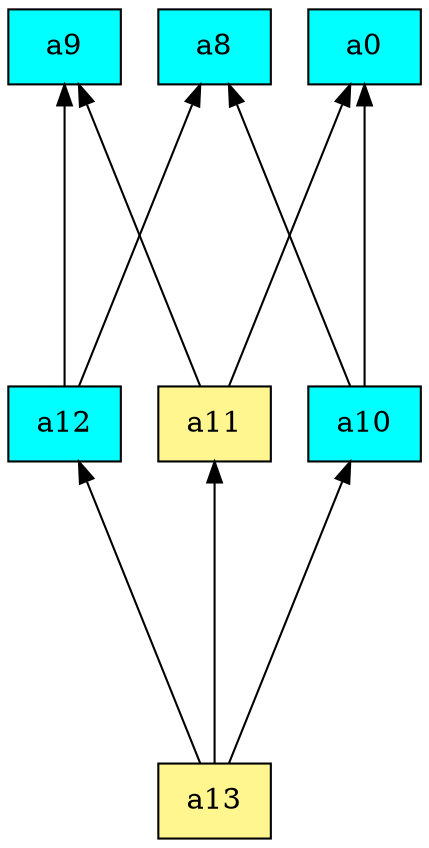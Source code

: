 digraph G {
rankdir=BT;ranksep="2.0";
"a11" [shape=record,fillcolor=khaki1,style=filled,label="{a11}"];
"a13" [shape=record,fillcolor=khaki1,style=filled,label="{a13}"];
"a8" [shape=record,fillcolor=cyan,style=filled,label="{a8}"];
"a9" [shape=record,fillcolor=cyan,style=filled,label="{a9}"];
"a10" [shape=record,fillcolor=cyan,style=filled,label="{a10}"];
"a0" [shape=record,fillcolor=cyan,style=filled,label="{a0}"];
"a12" [shape=record,fillcolor=cyan,style=filled,label="{a12}"];
"a11" -> "a0"
"a11" -> "a9"
"a13" -> "a11"
"a13" -> "a10"
"a13" -> "a12"
"a10" -> "a0"
"a10" -> "a8"
"a12" -> "a8"
"a12" -> "a9"
}
